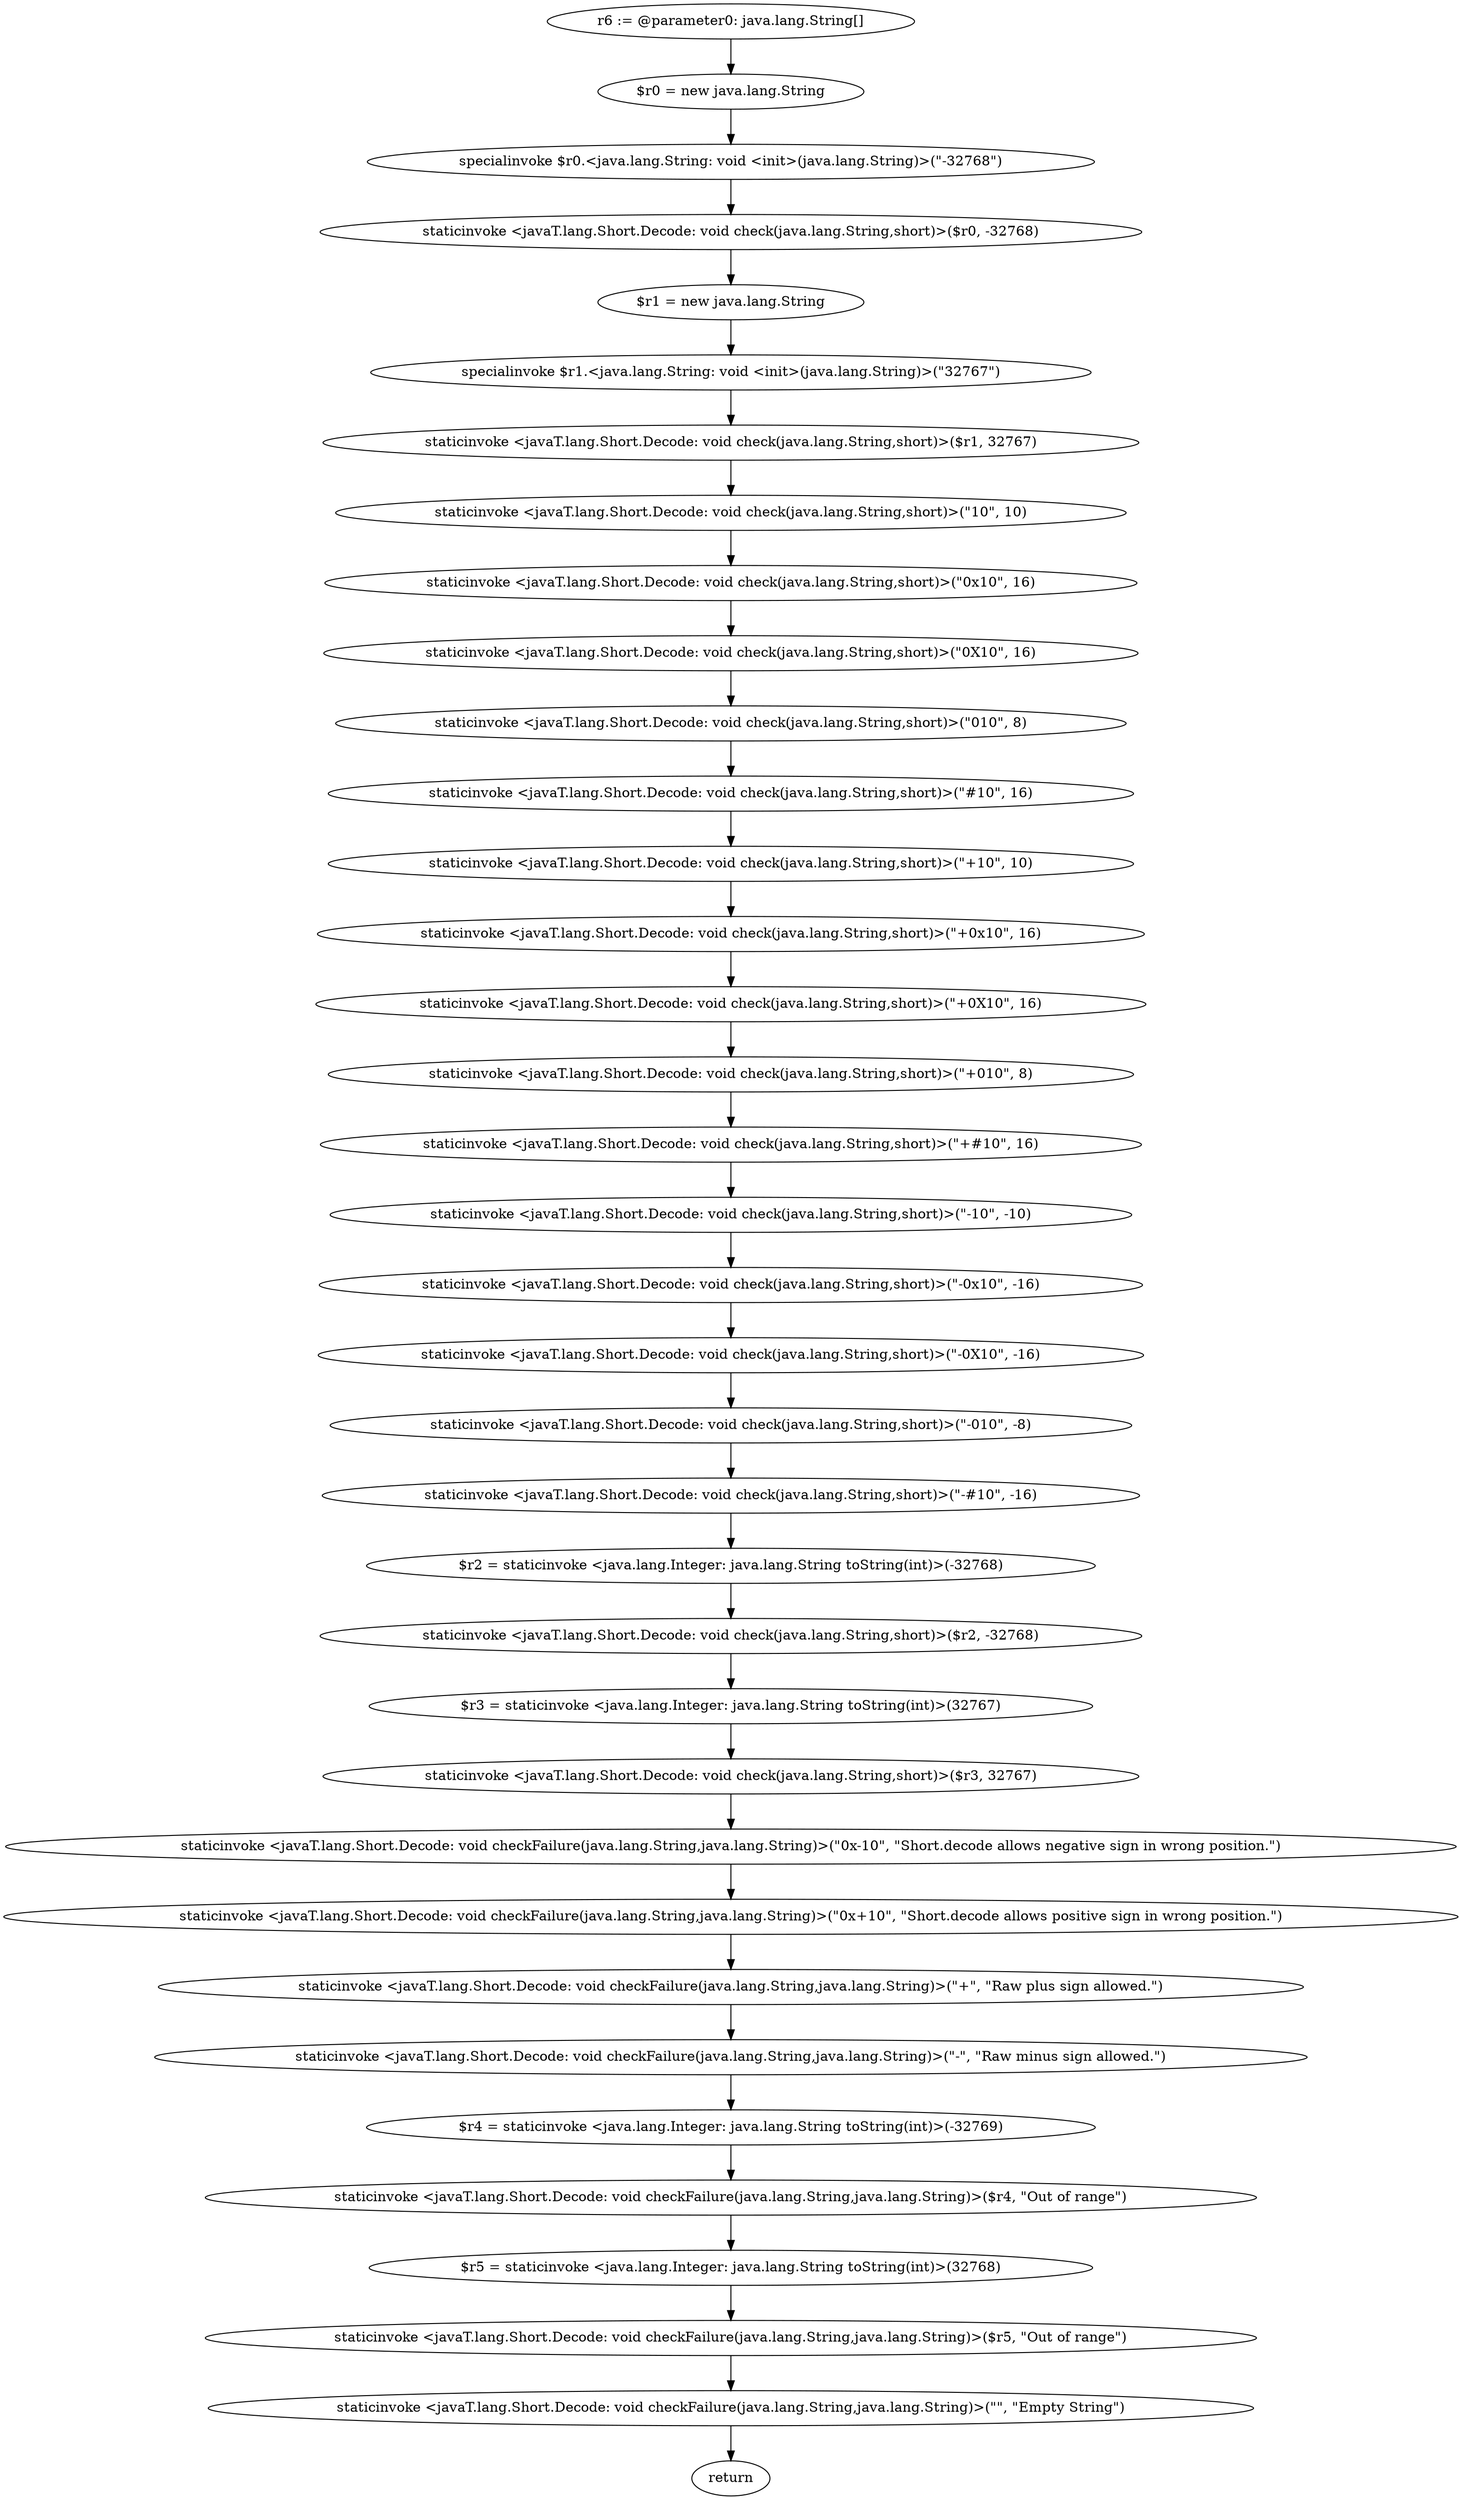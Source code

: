 digraph "unitGraph" {
    "r6 := @parameter0: java.lang.String[]"
    "$r0 = new java.lang.String"
    "specialinvoke $r0.<java.lang.String: void <init>(java.lang.String)>(\"-32768\")"
    "staticinvoke <javaT.lang.Short.Decode: void check(java.lang.String,short)>($r0, -32768)"
    "$r1 = new java.lang.String"
    "specialinvoke $r1.<java.lang.String: void <init>(java.lang.String)>(\"32767\")"
    "staticinvoke <javaT.lang.Short.Decode: void check(java.lang.String,short)>($r1, 32767)"
    "staticinvoke <javaT.lang.Short.Decode: void check(java.lang.String,short)>(\"10\", 10)"
    "staticinvoke <javaT.lang.Short.Decode: void check(java.lang.String,short)>(\"0x10\", 16)"
    "staticinvoke <javaT.lang.Short.Decode: void check(java.lang.String,short)>(\"0X10\", 16)"
    "staticinvoke <javaT.lang.Short.Decode: void check(java.lang.String,short)>(\"010\", 8)"
    "staticinvoke <javaT.lang.Short.Decode: void check(java.lang.String,short)>(\"#10\", 16)"
    "staticinvoke <javaT.lang.Short.Decode: void check(java.lang.String,short)>(\"+10\", 10)"
    "staticinvoke <javaT.lang.Short.Decode: void check(java.lang.String,short)>(\"+0x10\", 16)"
    "staticinvoke <javaT.lang.Short.Decode: void check(java.lang.String,short)>(\"+0X10\", 16)"
    "staticinvoke <javaT.lang.Short.Decode: void check(java.lang.String,short)>(\"+010\", 8)"
    "staticinvoke <javaT.lang.Short.Decode: void check(java.lang.String,short)>(\"+#10\", 16)"
    "staticinvoke <javaT.lang.Short.Decode: void check(java.lang.String,short)>(\"-10\", -10)"
    "staticinvoke <javaT.lang.Short.Decode: void check(java.lang.String,short)>(\"-0x10\", -16)"
    "staticinvoke <javaT.lang.Short.Decode: void check(java.lang.String,short)>(\"-0X10\", -16)"
    "staticinvoke <javaT.lang.Short.Decode: void check(java.lang.String,short)>(\"-010\", -8)"
    "staticinvoke <javaT.lang.Short.Decode: void check(java.lang.String,short)>(\"-#10\", -16)"
    "$r2 = staticinvoke <java.lang.Integer: java.lang.String toString(int)>(-32768)"
    "staticinvoke <javaT.lang.Short.Decode: void check(java.lang.String,short)>($r2, -32768)"
    "$r3 = staticinvoke <java.lang.Integer: java.lang.String toString(int)>(32767)"
    "staticinvoke <javaT.lang.Short.Decode: void check(java.lang.String,short)>($r3, 32767)"
    "staticinvoke <javaT.lang.Short.Decode: void checkFailure(java.lang.String,java.lang.String)>(\"0x-10\", \"Short.decode allows negative sign in wrong position.\")"
    "staticinvoke <javaT.lang.Short.Decode: void checkFailure(java.lang.String,java.lang.String)>(\"0x+10\", \"Short.decode allows positive sign in wrong position.\")"
    "staticinvoke <javaT.lang.Short.Decode: void checkFailure(java.lang.String,java.lang.String)>(\"+\", \"Raw plus sign allowed.\")"
    "staticinvoke <javaT.lang.Short.Decode: void checkFailure(java.lang.String,java.lang.String)>(\"-\", \"Raw minus sign allowed.\")"
    "$r4 = staticinvoke <java.lang.Integer: java.lang.String toString(int)>(-32769)"
    "staticinvoke <javaT.lang.Short.Decode: void checkFailure(java.lang.String,java.lang.String)>($r4, \"Out of range\")"
    "$r5 = staticinvoke <java.lang.Integer: java.lang.String toString(int)>(32768)"
    "staticinvoke <javaT.lang.Short.Decode: void checkFailure(java.lang.String,java.lang.String)>($r5, \"Out of range\")"
    "staticinvoke <javaT.lang.Short.Decode: void checkFailure(java.lang.String,java.lang.String)>(\"\", \"Empty String\")"
    "return"
    "r6 := @parameter0: java.lang.String[]"->"$r0 = new java.lang.String";
    "$r0 = new java.lang.String"->"specialinvoke $r0.<java.lang.String: void <init>(java.lang.String)>(\"-32768\")";
    "specialinvoke $r0.<java.lang.String: void <init>(java.lang.String)>(\"-32768\")"->"staticinvoke <javaT.lang.Short.Decode: void check(java.lang.String,short)>($r0, -32768)";
    "staticinvoke <javaT.lang.Short.Decode: void check(java.lang.String,short)>($r0, -32768)"->"$r1 = new java.lang.String";
    "$r1 = new java.lang.String"->"specialinvoke $r1.<java.lang.String: void <init>(java.lang.String)>(\"32767\")";
    "specialinvoke $r1.<java.lang.String: void <init>(java.lang.String)>(\"32767\")"->"staticinvoke <javaT.lang.Short.Decode: void check(java.lang.String,short)>($r1, 32767)";
    "staticinvoke <javaT.lang.Short.Decode: void check(java.lang.String,short)>($r1, 32767)"->"staticinvoke <javaT.lang.Short.Decode: void check(java.lang.String,short)>(\"10\", 10)";
    "staticinvoke <javaT.lang.Short.Decode: void check(java.lang.String,short)>(\"10\", 10)"->"staticinvoke <javaT.lang.Short.Decode: void check(java.lang.String,short)>(\"0x10\", 16)";
    "staticinvoke <javaT.lang.Short.Decode: void check(java.lang.String,short)>(\"0x10\", 16)"->"staticinvoke <javaT.lang.Short.Decode: void check(java.lang.String,short)>(\"0X10\", 16)";
    "staticinvoke <javaT.lang.Short.Decode: void check(java.lang.String,short)>(\"0X10\", 16)"->"staticinvoke <javaT.lang.Short.Decode: void check(java.lang.String,short)>(\"010\", 8)";
    "staticinvoke <javaT.lang.Short.Decode: void check(java.lang.String,short)>(\"010\", 8)"->"staticinvoke <javaT.lang.Short.Decode: void check(java.lang.String,short)>(\"#10\", 16)";
    "staticinvoke <javaT.lang.Short.Decode: void check(java.lang.String,short)>(\"#10\", 16)"->"staticinvoke <javaT.lang.Short.Decode: void check(java.lang.String,short)>(\"+10\", 10)";
    "staticinvoke <javaT.lang.Short.Decode: void check(java.lang.String,short)>(\"+10\", 10)"->"staticinvoke <javaT.lang.Short.Decode: void check(java.lang.String,short)>(\"+0x10\", 16)";
    "staticinvoke <javaT.lang.Short.Decode: void check(java.lang.String,short)>(\"+0x10\", 16)"->"staticinvoke <javaT.lang.Short.Decode: void check(java.lang.String,short)>(\"+0X10\", 16)";
    "staticinvoke <javaT.lang.Short.Decode: void check(java.lang.String,short)>(\"+0X10\", 16)"->"staticinvoke <javaT.lang.Short.Decode: void check(java.lang.String,short)>(\"+010\", 8)";
    "staticinvoke <javaT.lang.Short.Decode: void check(java.lang.String,short)>(\"+010\", 8)"->"staticinvoke <javaT.lang.Short.Decode: void check(java.lang.String,short)>(\"+#10\", 16)";
    "staticinvoke <javaT.lang.Short.Decode: void check(java.lang.String,short)>(\"+#10\", 16)"->"staticinvoke <javaT.lang.Short.Decode: void check(java.lang.String,short)>(\"-10\", -10)";
    "staticinvoke <javaT.lang.Short.Decode: void check(java.lang.String,short)>(\"-10\", -10)"->"staticinvoke <javaT.lang.Short.Decode: void check(java.lang.String,short)>(\"-0x10\", -16)";
    "staticinvoke <javaT.lang.Short.Decode: void check(java.lang.String,short)>(\"-0x10\", -16)"->"staticinvoke <javaT.lang.Short.Decode: void check(java.lang.String,short)>(\"-0X10\", -16)";
    "staticinvoke <javaT.lang.Short.Decode: void check(java.lang.String,short)>(\"-0X10\", -16)"->"staticinvoke <javaT.lang.Short.Decode: void check(java.lang.String,short)>(\"-010\", -8)";
    "staticinvoke <javaT.lang.Short.Decode: void check(java.lang.String,short)>(\"-010\", -8)"->"staticinvoke <javaT.lang.Short.Decode: void check(java.lang.String,short)>(\"-#10\", -16)";
    "staticinvoke <javaT.lang.Short.Decode: void check(java.lang.String,short)>(\"-#10\", -16)"->"$r2 = staticinvoke <java.lang.Integer: java.lang.String toString(int)>(-32768)";
    "$r2 = staticinvoke <java.lang.Integer: java.lang.String toString(int)>(-32768)"->"staticinvoke <javaT.lang.Short.Decode: void check(java.lang.String,short)>($r2, -32768)";
    "staticinvoke <javaT.lang.Short.Decode: void check(java.lang.String,short)>($r2, -32768)"->"$r3 = staticinvoke <java.lang.Integer: java.lang.String toString(int)>(32767)";
    "$r3 = staticinvoke <java.lang.Integer: java.lang.String toString(int)>(32767)"->"staticinvoke <javaT.lang.Short.Decode: void check(java.lang.String,short)>($r3, 32767)";
    "staticinvoke <javaT.lang.Short.Decode: void check(java.lang.String,short)>($r3, 32767)"->"staticinvoke <javaT.lang.Short.Decode: void checkFailure(java.lang.String,java.lang.String)>(\"0x-10\", \"Short.decode allows negative sign in wrong position.\")";
    "staticinvoke <javaT.lang.Short.Decode: void checkFailure(java.lang.String,java.lang.String)>(\"0x-10\", \"Short.decode allows negative sign in wrong position.\")"->"staticinvoke <javaT.lang.Short.Decode: void checkFailure(java.lang.String,java.lang.String)>(\"0x+10\", \"Short.decode allows positive sign in wrong position.\")";
    "staticinvoke <javaT.lang.Short.Decode: void checkFailure(java.lang.String,java.lang.String)>(\"0x+10\", \"Short.decode allows positive sign in wrong position.\")"->"staticinvoke <javaT.lang.Short.Decode: void checkFailure(java.lang.String,java.lang.String)>(\"+\", \"Raw plus sign allowed.\")";
    "staticinvoke <javaT.lang.Short.Decode: void checkFailure(java.lang.String,java.lang.String)>(\"+\", \"Raw plus sign allowed.\")"->"staticinvoke <javaT.lang.Short.Decode: void checkFailure(java.lang.String,java.lang.String)>(\"-\", \"Raw minus sign allowed.\")";
    "staticinvoke <javaT.lang.Short.Decode: void checkFailure(java.lang.String,java.lang.String)>(\"-\", \"Raw minus sign allowed.\")"->"$r4 = staticinvoke <java.lang.Integer: java.lang.String toString(int)>(-32769)";
    "$r4 = staticinvoke <java.lang.Integer: java.lang.String toString(int)>(-32769)"->"staticinvoke <javaT.lang.Short.Decode: void checkFailure(java.lang.String,java.lang.String)>($r4, \"Out of range\")";
    "staticinvoke <javaT.lang.Short.Decode: void checkFailure(java.lang.String,java.lang.String)>($r4, \"Out of range\")"->"$r5 = staticinvoke <java.lang.Integer: java.lang.String toString(int)>(32768)";
    "$r5 = staticinvoke <java.lang.Integer: java.lang.String toString(int)>(32768)"->"staticinvoke <javaT.lang.Short.Decode: void checkFailure(java.lang.String,java.lang.String)>($r5, \"Out of range\")";
    "staticinvoke <javaT.lang.Short.Decode: void checkFailure(java.lang.String,java.lang.String)>($r5, \"Out of range\")"->"staticinvoke <javaT.lang.Short.Decode: void checkFailure(java.lang.String,java.lang.String)>(\"\", \"Empty String\")";
    "staticinvoke <javaT.lang.Short.Decode: void checkFailure(java.lang.String,java.lang.String)>(\"\", \"Empty String\")"->"return";
}

